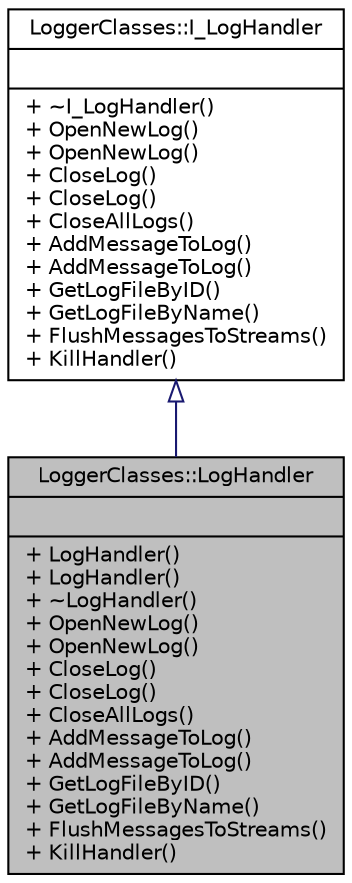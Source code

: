 digraph "LoggerClasses::LogHandler"
{
 // INTERACTIVE_SVG=YES
 // LATEX_PDF_SIZE
  edge [fontname="Helvetica",fontsize="10",labelfontname="Helvetica",labelfontsize="10"];
  node [fontname="Helvetica",fontsize="10",shape=record];
  Node0 [label="{LoggerClasses::LogHandler\n||+ LogHandler()\l+ LogHandler()\l+ ~LogHandler()\l+ OpenNewLog()\l+ OpenNewLog()\l+ CloseLog()\l+ CloseLog()\l+ CloseAllLogs()\l+ AddMessageToLog()\l+ AddMessageToLog()\l+ GetLogFileByID()\l+ GetLogFileByName()\l+ FlushMessagesToStreams()\l+ KillHandler()\l}",height=0.2,width=0.4,color="black", fillcolor="grey75", style="filled", fontcolor="black",tooltip=" "];
  Node1 -> Node0 [dir="back",color="midnightblue",fontsize="10",style="solid",arrowtail="onormal",fontname="Helvetica"];
  Node1 [label="{LoggerClasses::I_LogHandler\n||+ ~I_LogHandler()\l+ OpenNewLog()\l+ OpenNewLog()\l+ CloseLog()\l+ CloseLog()\l+ CloseAllLogs()\l+ AddMessageToLog()\l+ AddMessageToLog()\l+ GetLogFileByID()\l+ GetLogFileByName()\l+ FlushMessagesToStreams()\l+ KillHandler()\l}",height=0.2,width=0.4,color="black", fillcolor="white", style="filled",URL="$da/d92/classLoggerClasses_1_1I__LogHandler.html",tooltip=" "];
}
